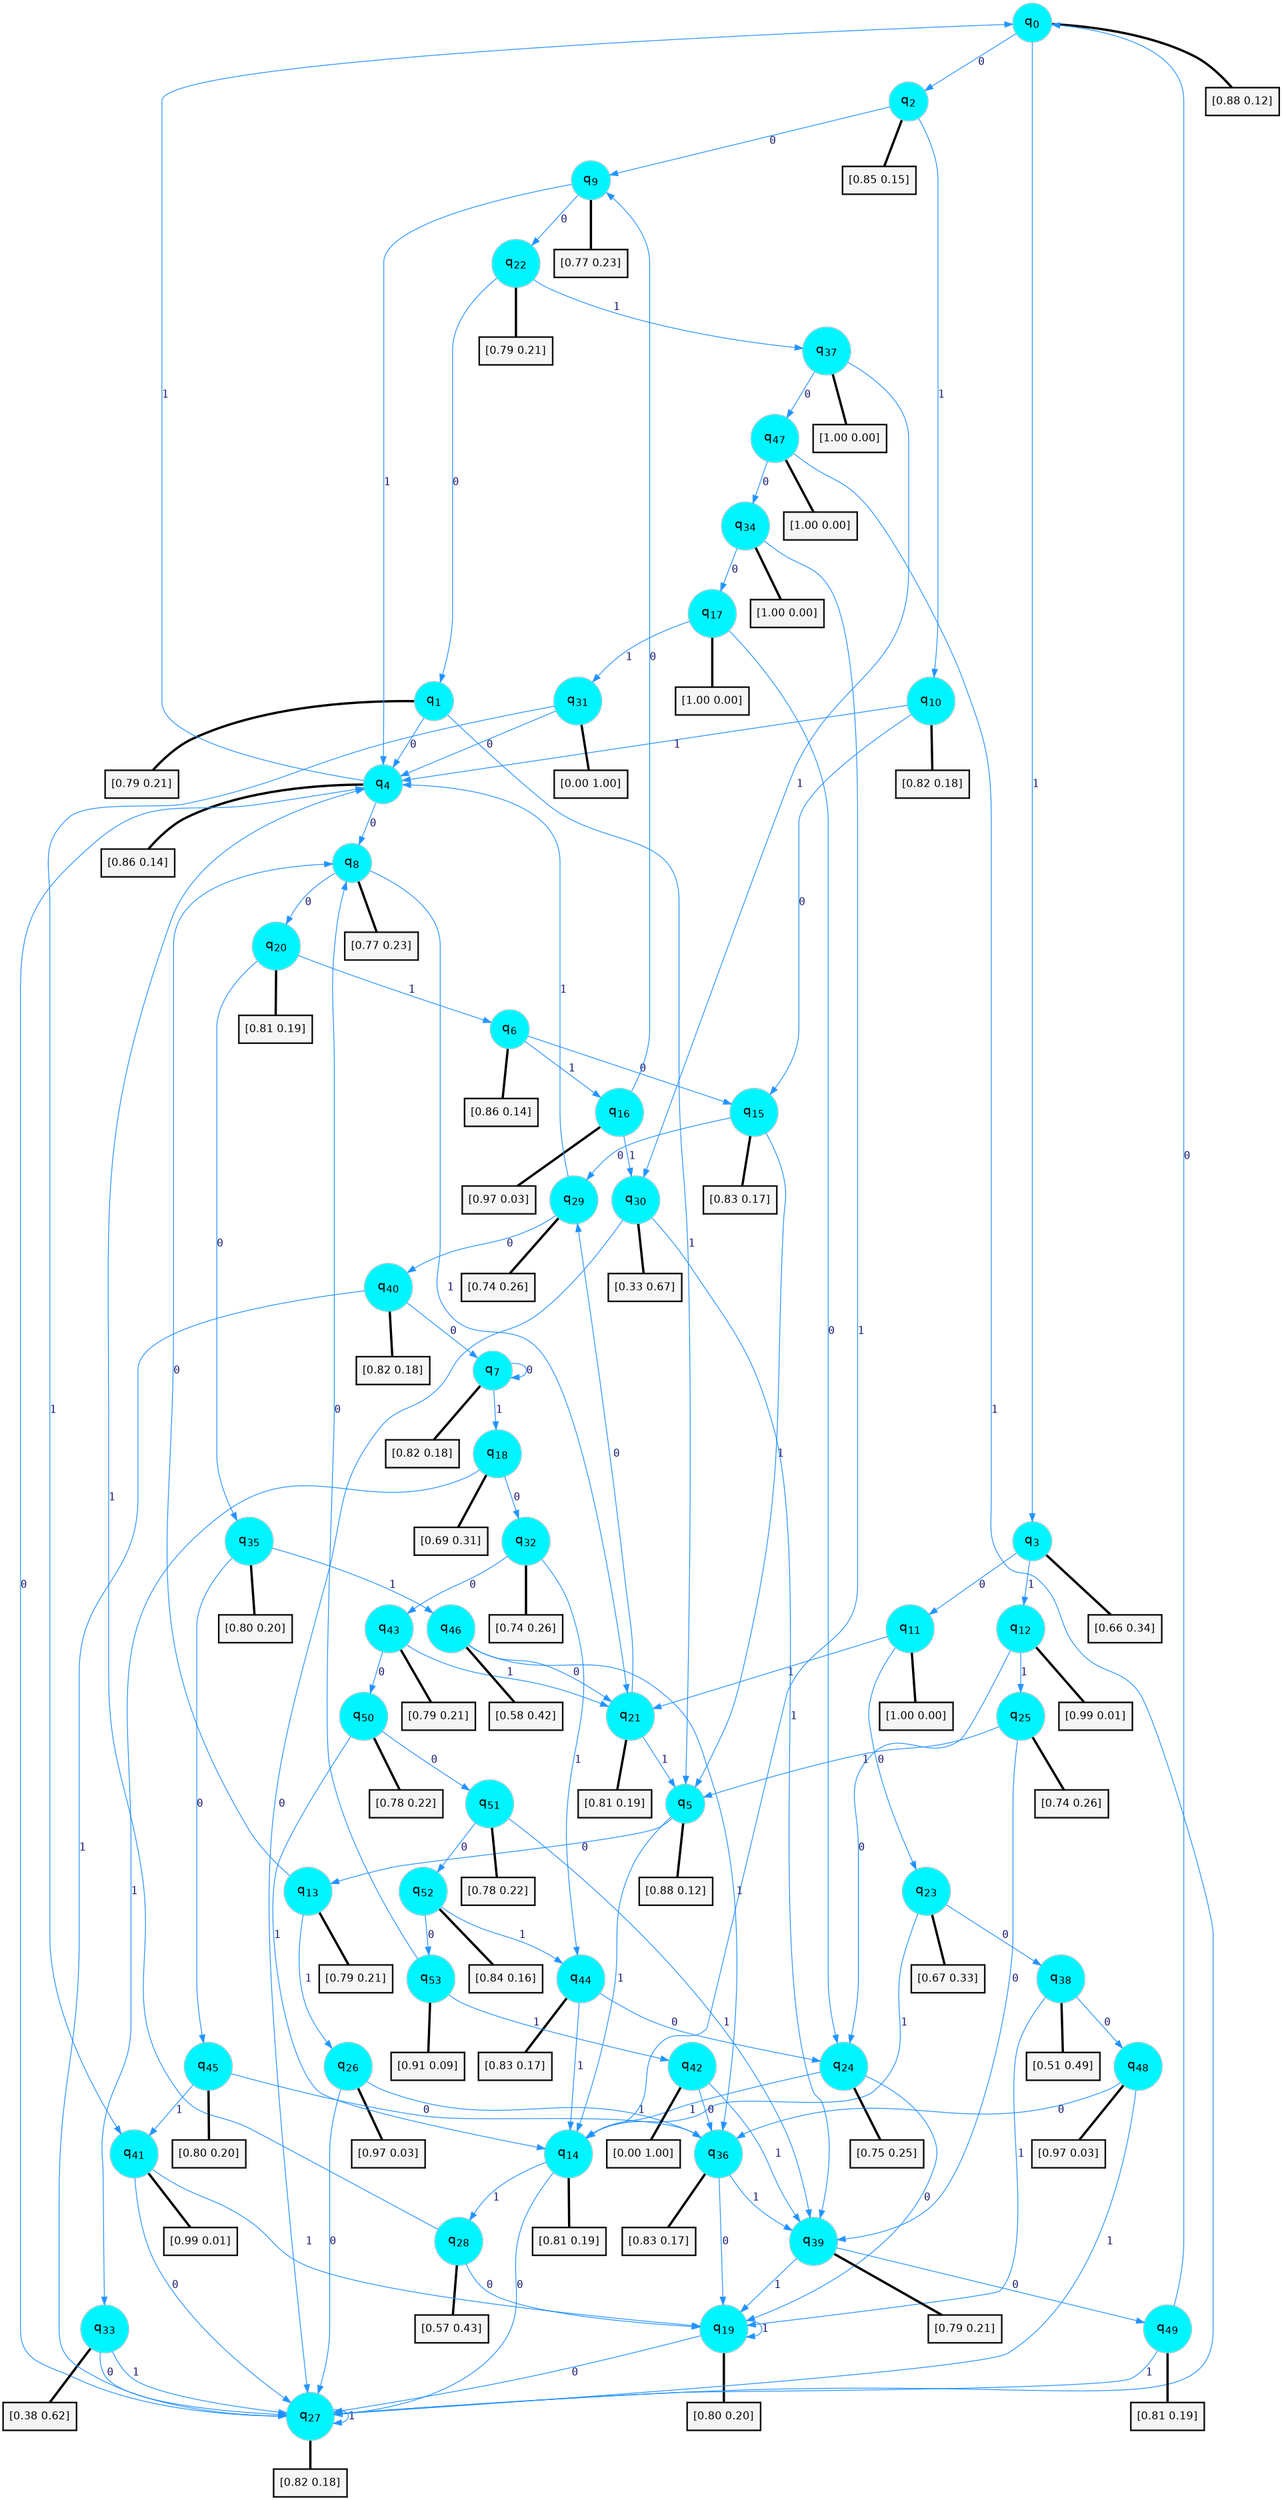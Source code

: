 digraph G {
graph [
bgcolor=transparent, dpi=300, rankdir=TD, size="40,25"];
node [
color=gray, fillcolor=turquoise1, fontcolor=black, fontname=Helvetica, fontsize=16, fontweight=bold, shape=circle, style=filled];
edge [
arrowsize=1, color=dodgerblue1, fontcolor=midnightblue, fontname=courier, fontweight=bold, penwidth=1, style=solid, weight=20];
0[label=<q<SUB>0</SUB>>];
1[label=<q<SUB>1</SUB>>];
2[label=<q<SUB>2</SUB>>];
3[label=<q<SUB>3</SUB>>];
4[label=<q<SUB>4</SUB>>];
5[label=<q<SUB>5</SUB>>];
6[label=<q<SUB>6</SUB>>];
7[label=<q<SUB>7</SUB>>];
8[label=<q<SUB>8</SUB>>];
9[label=<q<SUB>9</SUB>>];
10[label=<q<SUB>10</SUB>>];
11[label=<q<SUB>11</SUB>>];
12[label=<q<SUB>12</SUB>>];
13[label=<q<SUB>13</SUB>>];
14[label=<q<SUB>14</SUB>>];
15[label=<q<SUB>15</SUB>>];
16[label=<q<SUB>16</SUB>>];
17[label=<q<SUB>17</SUB>>];
18[label=<q<SUB>18</SUB>>];
19[label=<q<SUB>19</SUB>>];
20[label=<q<SUB>20</SUB>>];
21[label=<q<SUB>21</SUB>>];
22[label=<q<SUB>22</SUB>>];
23[label=<q<SUB>23</SUB>>];
24[label=<q<SUB>24</SUB>>];
25[label=<q<SUB>25</SUB>>];
26[label=<q<SUB>26</SUB>>];
27[label=<q<SUB>27</SUB>>];
28[label=<q<SUB>28</SUB>>];
29[label=<q<SUB>29</SUB>>];
30[label=<q<SUB>30</SUB>>];
31[label=<q<SUB>31</SUB>>];
32[label=<q<SUB>32</SUB>>];
33[label=<q<SUB>33</SUB>>];
34[label=<q<SUB>34</SUB>>];
35[label=<q<SUB>35</SUB>>];
36[label=<q<SUB>36</SUB>>];
37[label=<q<SUB>37</SUB>>];
38[label=<q<SUB>38</SUB>>];
39[label=<q<SUB>39</SUB>>];
40[label=<q<SUB>40</SUB>>];
41[label=<q<SUB>41</SUB>>];
42[label=<q<SUB>42</SUB>>];
43[label=<q<SUB>43</SUB>>];
44[label=<q<SUB>44</SUB>>];
45[label=<q<SUB>45</SUB>>];
46[label=<q<SUB>46</SUB>>];
47[label=<q<SUB>47</SUB>>];
48[label=<q<SUB>48</SUB>>];
49[label=<q<SUB>49</SUB>>];
50[label=<q<SUB>50</SUB>>];
51[label=<q<SUB>51</SUB>>];
52[label=<q<SUB>52</SUB>>];
53[label=<q<SUB>53</SUB>>];
54[label="[0.88 0.12]", shape=box,fontcolor=black, fontname=Helvetica, fontsize=14, penwidth=2, fillcolor=whitesmoke,color=black];
55[label="[0.79 0.21]", shape=box,fontcolor=black, fontname=Helvetica, fontsize=14, penwidth=2, fillcolor=whitesmoke,color=black];
56[label="[0.85 0.15]", shape=box,fontcolor=black, fontname=Helvetica, fontsize=14, penwidth=2, fillcolor=whitesmoke,color=black];
57[label="[0.66 0.34]", shape=box,fontcolor=black, fontname=Helvetica, fontsize=14, penwidth=2, fillcolor=whitesmoke,color=black];
58[label="[0.86 0.14]", shape=box,fontcolor=black, fontname=Helvetica, fontsize=14, penwidth=2, fillcolor=whitesmoke,color=black];
59[label="[0.88 0.12]", shape=box,fontcolor=black, fontname=Helvetica, fontsize=14, penwidth=2, fillcolor=whitesmoke,color=black];
60[label="[0.86 0.14]", shape=box,fontcolor=black, fontname=Helvetica, fontsize=14, penwidth=2, fillcolor=whitesmoke,color=black];
61[label="[0.82 0.18]", shape=box,fontcolor=black, fontname=Helvetica, fontsize=14, penwidth=2, fillcolor=whitesmoke,color=black];
62[label="[0.77 0.23]", shape=box,fontcolor=black, fontname=Helvetica, fontsize=14, penwidth=2, fillcolor=whitesmoke,color=black];
63[label="[0.77 0.23]", shape=box,fontcolor=black, fontname=Helvetica, fontsize=14, penwidth=2, fillcolor=whitesmoke,color=black];
64[label="[0.82 0.18]", shape=box,fontcolor=black, fontname=Helvetica, fontsize=14, penwidth=2, fillcolor=whitesmoke,color=black];
65[label="[1.00 0.00]", shape=box,fontcolor=black, fontname=Helvetica, fontsize=14, penwidth=2, fillcolor=whitesmoke,color=black];
66[label="[0.99 0.01]", shape=box,fontcolor=black, fontname=Helvetica, fontsize=14, penwidth=2, fillcolor=whitesmoke,color=black];
67[label="[0.79 0.21]", shape=box,fontcolor=black, fontname=Helvetica, fontsize=14, penwidth=2, fillcolor=whitesmoke,color=black];
68[label="[0.81 0.19]", shape=box,fontcolor=black, fontname=Helvetica, fontsize=14, penwidth=2, fillcolor=whitesmoke,color=black];
69[label="[0.83 0.17]", shape=box,fontcolor=black, fontname=Helvetica, fontsize=14, penwidth=2, fillcolor=whitesmoke,color=black];
70[label="[0.97 0.03]", shape=box,fontcolor=black, fontname=Helvetica, fontsize=14, penwidth=2, fillcolor=whitesmoke,color=black];
71[label="[1.00 0.00]", shape=box,fontcolor=black, fontname=Helvetica, fontsize=14, penwidth=2, fillcolor=whitesmoke,color=black];
72[label="[0.69 0.31]", shape=box,fontcolor=black, fontname=Helvetica, fontsize=14, penwidth=2, fillcolor=whitesmoke,color=black];
73[label="[0.80 0.20]", shape=box,fontcolor=black, fontname=Helvetica, fontsize=14, penwidth=2, fillcolor=whitesmoke,color=black];
74[label="[0.81 0.19]", shape=box,fontcolor=black, fontname=Helvetica, fontsize=14, penwidth=2, fillcolor=whitesmoke,color=black];
75[label="[0.81 0.19]", shape=box,fontcolor=black, fontname=Helvetica, fontsize=14, penwidth=2, fillcolor=whitesmoke,color=black];
76[label="[0.79 0.21]", shape=box,fontcolor=black, fontname=Helvetica, fontsize=14, penwidth=2, fillcolor=whitesmoke,color=black];
77[label="[0.67 0.33]", shape=box,fontcolor=black, fontname=Helvetica, fontsize=14, penwidth=2, fillcolor=whitesmoke,color=black];
78[label="[0.75 0.25]", shape=box,fontcolor=black, fontname=Helvetica, fontsize=14, penwidth=2, fillcolor=whitesmoke,color=black];
79[label="[0.74 0.26]", shape=box,fontcolor=black, fontname=Helvetica, fontsize=14, penwidth=2, fillcolor=whitesmoke,color=black];
80[label="[0.97 0.03]", shape=box,fontcolor=black, fontname=Helvetica, fontsize=14, penwidth=2, fillcolor=whitesmoke,color=black];
81[label="[0.82 0.18]", shape=box,fontcolor=black, fontname=Helvetica, fontsize=14, penwidth=2, fillcolor=whitesmoke,color=black];
82[label="[0.57 0.43]", shape=box,fontcolor=black, fontname=Helvetica, fontsize=14, penwidth=2, fillcolor=whitesmoke,color=black];
83[label="[0.74 0.26]", shape=box,fontcolor=black, fontname=Helvetica, fontsize=14, penwidth=2, fillcolor=whitesmoke,color=black];
84[label="[0.33 0.67]", shape=box,fontcolor=black, fontname=Helvetica, fontsize=14, penwidth=2, fillcolor=whitesmoke,color=black];
85[label="[0.00 1.00]", shape=box,fontcolor=black, fontname=Helvetica, fontsize=14, penwidth=2, fillcolor=whitesmoke,color=black];
86[label="[0.74 0.26]", shape=box,fontcolor=black, fontname=Helvetica, fontsize=14, penwidth=2, fillcolor=whitesmoke,color=black];
87[label="[0.38 0.62]", shape=box,fontcolor=black, fontname=Helvetica, fontsize=14, penwidth=2, fillcolor=whitesmoke,color=black];
88[label="[1.00 0.00]", shape=box,fontcolor=black, fontname=Helvetica, fontsize=14, penwidth=2, fillcolor=whitesmoke,color=black];
89[label="[0.80 0.20]", shape=box,fontcolor=black, fontname=Helvetica, fontsize=14, penwidth=2, fillcolor=whitesmoke,color=black];
90[label="[0.83 0.17]", shape=box,fontcolor=black, fontname=Helvetica, fontsize=14, penwidth=2, fillcolor=whitesmoke,color=black];
91[label="[1.00 0.00]", shape=box,fontcolor=black, fontname=Helvetica, fontsize=14, penwidth=2, fillcolor=whitesmoke,color=black];
92[label="[0.51 0.49]", shape=box,fontcolor=black, fontname=Helvetica, fontsize=14, penwidth=2, fillcolor=whitesmoke,color=black];
93[label="[0.79 0.21]", shape=box,fontcolor=black, fontname=Helvetica, fontsize=14, penwidth=2, fillcolor=whitesmoke,color=black];
94[label="[0.82 0.18]", shape=box,fontcolor=black, fontname=Helvetica, fontsize=14, penwidth=2, fillcolor=whitesmoke,color=black];
95[label="[0.99 0.01]", shape=box,fontcolor=black, fontname=Helvetica, fontsize=14, penwidth=2, fillcolor=whitesmoke,color=black];
96[label="[0.00 1.00]", shape=box,fontcolor=black, fontname=Helvetica, fontsize=14, penwidth=2, fillcolor=whitesmoke,color=black];
97[label="[0.79 0.21]", shape=box,fontcolor=black, fontname=Helvetica, fontsize=14, penwidth=2, fillcolor=whitesmoke,color=black];
98[label="[0.83 0.17]", shape=box,fontcolor=black, fontname=Helvetica, fontsize=14, penwidth=2, fillcolor=whitesmoke,color=black];
99[label="[0.80 0.20]", shape=box,fontcolor=black, fontname=Helvetica, fontsize=14, penwidth=2, fillcolor=whitesmoke,color=black];
100[label="[0.58 0.42]", shape=box,fontcolor=black, fontname=Helvetica, fontsize=14, penwidth=2, fillcolor=whitesmoke,color=black];
101[label="[1.00 0.00]", shape=box,fontcolor=black, fontname=Helvetica, fontsize=14, penwidth=2, fillcolor=whitesmoke,color=black];
102[label="[0.97 0.03]", shape=box,fontcolor=black, fontname=Helvetica, fontsize=14, penwidth=2, fillcolor=whitesmoke,color=black];
103[label="[0.81 0.19]", shape=box,fontcolor=black, fontname=Helvetica, fontsize=14, penwidth=2, fillcolor=whitesmoke,color=black];
104[label="[0.78 0.22]", shape=box,fontcolor=black, fontname=Helvetica, fontsize=14, penwidth=2, fillcolor=whitesmoke,color=black];
105[label="[0.78 0.22]", shape=box,fontcolor=black, fontname=Helvetica, fontsize=14, penwidth=2, fillcolor=whitesmoke,color=black];
106[label="[0.84 0.16]", shape=box,fontcolor=black, fontname=Helvetica, fontsize=14, penwidth=2, fillcolor=whitesmoke,color=black];
107[label="[0.91 0.09]", shape=box,fontcolor=black, fontname=Helvetica, fontsize=14, penwidth=2, fillcolor=whitesmoke,color=black];
0->2 [label=0];
0->3 [label=1];
0->54 [arrowhead=none, penwidth=3,color=black];
1->4 [label=0];
1->5 [label=1];
1->55 [arrowhead=none, penwidth=3,color=black];
2->9 [label=0];
2->10 [label=1];
2->56 [arrowhead=none, penwidth=3,color=black];
3->11 [label=0];
3->12 [label=1];
3->57 [arrowhead=none, penwidth=3,color=black];
4->8 [label=0];
4->0 [label=1];
4->58 [arrowhead=none, penwidth=3,color=black];
5->13 [label=0];
5->14 [label=1];
5->59 [arrowhead=none, penwidth=3,color=black];
6->15 [label=0];
6->16 [label=1];
6->60 [arrowhead=none, penwidth=3,color=black];
7->7 [label=0];
7->18 [label=1];
7->61 [arrowhead=none, penwidth=3,color=black];
8->20 [label=0];
8->21 [label=1];
8->62 [arrowhead=none, penwidth=3,color=black];
9->22 [label=0];
9->4 [label=1];
9->63 [arrowhead=none, penwidth=3,color=black];
10->15 [label=0];
10->4 [label=1];
10->64 [arrowhead=none, penwidth=3,color=black];
11->23 [label=0];
11->21 [label=1];
11->65 [arrowhead=none, penwidth=3,color=black];
12->24 [label=0];
12->25 [label=1];
12->66 [arrowhead=none, penwidth=3,color=black];
13->8 [label=0];
13->26 [label=1];
13->67 [arrowhead=none, penwidth=3,color=black];
14->27 [label=0];
14->28 [label=1];
14->68 [arrowhead=none, penwidth=3,color=black];
15->29 [label=0];
15->5 [label=1];
15->69 [arrowhead=none, penwidth=3,color=black];
16->9 [label=0];
16->30 [label=1];
16->70 [arrowhead=none, penwidth=3,color=black];
17->24 [label=0];
17->31 [label=1];
17->71 [arrowhead=none, penwidth=3,color=black];
18->32 [label=0];
18->33 [label=1];
18->72 [arrowhead=none, penwidth=3,color=black];
19->27 [label=0];
19->19 [label=1];
19->73 [arrowhead=none, penwidth=3,color=black];
20->35 [label=0];
20->6 [label=1];
20->74 [arrowhead=none, penwidth=3,color=black];
21->29 [label=0];
21->5 [label=1];
21->75 [arrowhead=none, penwidth=3,color=black];
22->1 [label=0];
22->37 [label=1];
22->76 [arrowhead=none, penwidth=3,color=black];
23->38 [label=0];
23->14 [label=1];
23->77 [arrowhead=none, penwidth=3,color=black];
24->19 [label=0];
24->14 [label=1];
24->78 [arrowhead=none, penwidth=3,color=black];
25->39 [label=0];
25->5 [label=1];
25->79 [arrowhead=none, penwidth=3,color=black];
26->27 [label=0];
26->36 [label=1];
26->80 [arrowhead=none, penwidth=3,color=black];
27->4 [label=0];
27->27 [label=1];
27->81 [arrowhead=none, penwidth=3,color=black];
28->19 [label=0];
28->4 [label=1];
28->82 [arrowhead=none, penwidth=3,color=black];
29->40 [label=0];
29->4 [label=1];
29->83 [arrowhead=none, penwidth=3,color=black];
30->27 [label=0];
30->39 [label=1];
30->84 [arrowhead=none, penwidth=3,color=black];
31->4 [label=0];
31->41 [label=1];
31->85 [arrowhead=none, penwidth=3,color=black];
32->43 [label=0];
32->44 [label=1];
32->86 [arrowhead=none, penwidth=3,color=black];
33->27 [label=0];
33->27 [label=1];
33->87 [arrowhead=none, penwidth=3,color=black];
34->17 [label=0];
34->14 [label=1];
34->88 [arrowhead=none, penwidth=3,color=black];
35->45 [label=0];
35->46 [label=1];
35->89 [arrowhead=none, penwidth=3,color=black];
36->19 [label=0];
36->39 [label=1];
36->90 [arrowhead=none, penwidth=3,color=black];
37->47 [label=0];
37->30 [label=1];
37->91 [arrowhead=none, penwidth=3,color=black];
38->48 [label=0];
38->19 [label=1];
38->92 [arrowhead=none, penwidth=3,color=black];
39->49 [label=0];
39->19 [label=1];
39->93 [arrowhead=none, penwidth=3,color=black];
40->7 [label=0];
40->27 [label=1];
40->94 [arrowhead=none, penwidth=3,color=black];
41->27 [label=0];
41->19 [label=1];
41->95 [arrowhead=none, penwidth=3,color=black];
42->36 [label=0];
42->39 [label=1];
42->96 [arrowhead=none, penwidth=3,color=black];
43->50 [label=0];
43->21 [label=1];
43->97 [arrowhead=none, penwidth=3,color=black];
44->24 [label=0];
44->14 [label=1];
44->98 [arrowhead=none, penwidth=3,color=black];
45->36 [label=0];
45->41 [label=1];
45->99 [arrowhead=none, penwidth=3,color=black];
46->21 [label=0];
46->36 [label=1];
46->100 [arrowhead=none, penwidth=3,color=black];
47->34 [label=0];
47->27 [label=1];
47->101 [arrowhead=none, penwidth=3,color=black];
48->36 [label=0];
48->27 [label=1];
48->102 [arrowhead=none, penwidth=3,color=black];
49->0 [label=0];
49->27 [label=1];
49->103 [arrowhead=none, penwidth=3,color=black];
50->51 [label=0];
50->14 [label=1];
50->104 [arrowhead=none, penwidth=3,color=black];
51->52 [label=0];
51->39 [label=1];
51->105 [arrowhead=none, penwidth=3,color=black];
52->53 [label=0];
52->44 [label=1];
52->106 [arrowhead=none, penwidth=3,color=black];
53->8 [label=0];
53->42 [label=1];
53->107 [arrowhead=none, penwidth=3,color=black];
}
